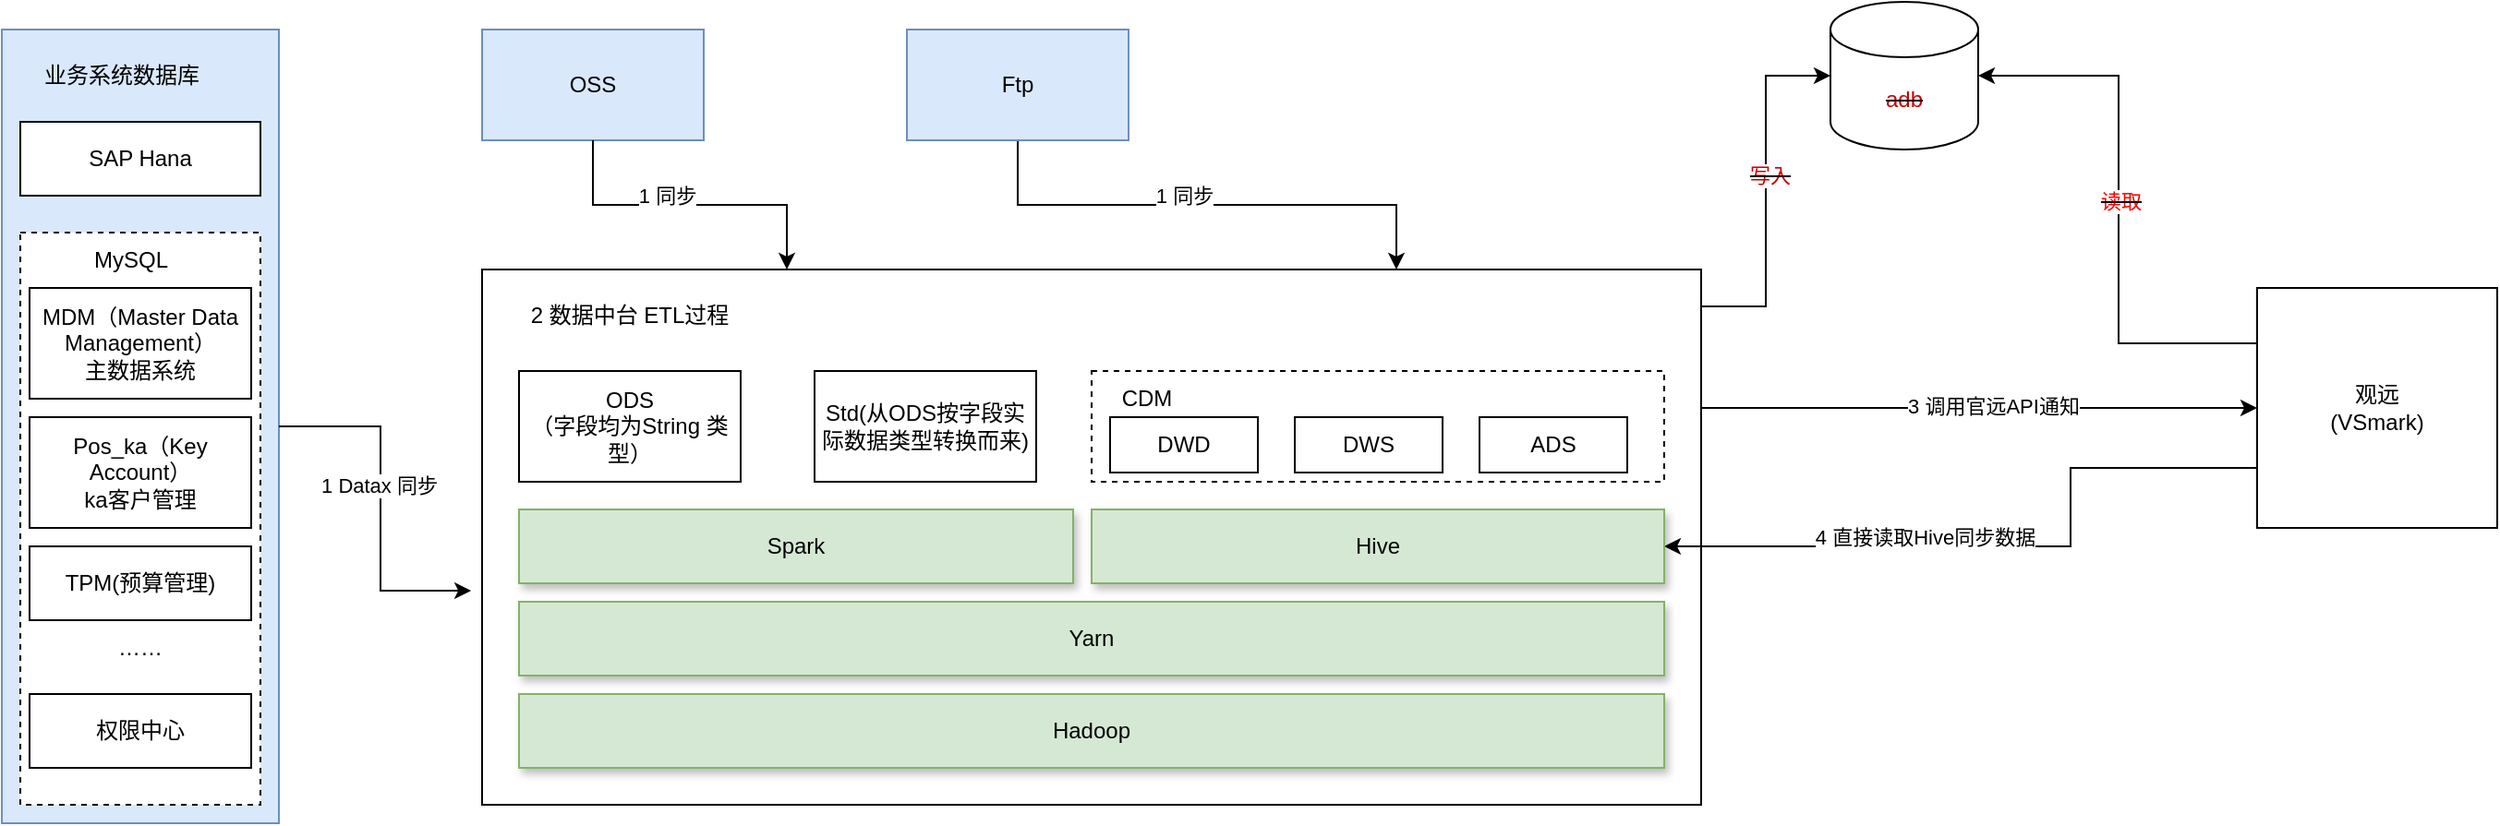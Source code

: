 <mxfile version="22.1.22" type="github">
  <diagram name="第 1 页" id="-EShnu_tk9d9TIDoHzpz">
    <mxGraphModel dx="1434" dy="772" grid="1" gridSize="10" guides="1" tooltips="1" connect="1" arrows="1" fold="1" page="1" pageScale="1" pageWidth="827" pageHeight="1169" math="0" shadow="0">
      <root>
        <mxCell id="0" />
        <mxCell id="1" parent="0" />
        <mxCell id="OW2NwJiljSmGnzwjPQtV-1" value="" style="rounded=0;whiteSpace=wrap;html=1;fillColor=#dae8fc;strokeColor=#6c8ebf;" parent="1" vertex="1">
          <mxGeometry x="20" y="150" width="150" height="430" as="geometry" />
        </mxCell>
        <mxCell id="OW2NwJiljSmGnzwjPQtV-2" value="业务系统数据库" style="text;strokeColor=none;align=center;fillColor=none;html=1;verticalAlign=middle;whiteSpace=wrap;rounded=0;" parent="1" vertex="1">
          <mxGeometry x="40" y="160" width="90" height="30" as="geometry" />
        </mxCell>
        <mxCell id="OW2NwJiljSmGnzwjPQtV-5" value="SAP Hana" style="rounded=0;whiteSpace=wrap;html=1;" parent="1" vertex="1">
          <mxGeometry x="30" y="200" width="130" height="40" as="geometry" />
        </mxCell>
        <mxCell id="OW2NwJiljSmGnzwjPQtV-6" value="" style="rounded=0;whiteSpace=wrap;html=1;dashed=1;" parent="1" vertex="1">
          <mxGeometry x="30" y="260" width="130" height="310" as="geometry" />
        </mxCell>
        <mxCell id="OW2NwJiljSmGnzwjPQtV-7" value="MySQL" style="text;strokeColor=none;align=center;fillColor=none;html=1;verticalAlign=middle;whiteSpace=wrap;rounded=0;" parent="1" vertex="1">
          <mxGeometry x="60" y="260" width="60" height="30" as="geometry" />
        </mxCell>
        <mxCell id="OW2NwJiljSmGnzwjPQtV-4" value="MDM（Master Data Management）&lt;br&gt;主数据系统" style="rounded=0;whiteSpace=wrap;html=1;" parent="1" vertex="1">
          <mxGeometry x="35" y="290" width="120" height="60" as="geometry" />
        </mxCell>
        <mxCell id="OW2NwJiljSmGnzwjPQtV-9" value="Pos_ka（Key Account）&lt;br&gt;ka客户管理" style="rounded=0;whiteSpace=wrap;html=1;" parent="1" vertex="1">
          <mxGeometry x="35" y="360" width="120" height="60" as="geometry" />
        </mxCell>
        <mxCell id="OW2NwJiljSmGnzwjPQtV-10" value="TPM(预算管理)" style="rounded=0;whiteSpace=wrap;html=1;" parent="1" vertex="1">
          <mxGeometry x="35" y="430" width="120" height="40" as="geometry" />
        </mxCell>
        <mxCell id="OW2NwJiljSmGnzwjPQtV-11" value="……" style="text;strokeColor=none;align=center;fillColor=none;html=1;verticalAlign=middle;whiteSpace=wrap;rounded=0;" parent="1" vertex="1">
          <mxGeometry x="65" y="470" width="60" height="30" as="geometry" />
        </mxCell>
        <mxCell id="OW2NwJiljSmGnzwjPQtV-12" value="权限中心" style="rounded=0;whiteSpace=wrap;html=1;" parent="1" vertex="1">
          <mxGeometry x="35" y="510" width="120" height="40" as="geometry" />
        </mxCell>
        <mxCell id="OW2NwJiljSmGnzwjPQtV-48" style="edgeStyle=orthogonalEdgeStyle;rounded=0;orthogonalLoop=1;jettySize=auto;html=1;entryX=0;entryY=0.5;entryDx=0;entryDy=0;" parent="1" source="OW2NwJiljSmGnzwjPQtV-13" target="OW2NwJiljSmGnzwjPQtV-38" edge="1">
          <mxGeometry relative="1" as="geometry">
            <Array as="points">
              <mxPoint x="1020" y="355" />
              <mxPoint x="1020" y="355" />
            </Array>
          </mxGeometry>
        </mxCell>
        <mxCell id="OW2NwJiljSmGnzwjPQtV-49" value="3 调用官远API通知" style="edgeLabel;html=1;align=center;verticalAlign=middle;resizable=0;points=[];" parent="OW2NwJiljSmGnzwjPQtV-48" vertex="1" connectable="0">
          <mxGeometry x="0.05" y="1" relative="1" as="geometry">
            <mxPoint as="offset" />
          </mxGeometry>
        </mxCell>
        <mxCell id="OW2NwJiljSmGnzwjPQtV-13" value="" style="rounded=0;whiteSpace=wrap;html=1;" parent="1" vertex="1">
          <mxGeometry x="280" y="280" width="660" height="290" as="geometry" />
        </mxCell>
        <mxCell id="OW2NwJiljSmGnzwjPQtV-14" style="edgeStyle=orthogonalEdgeStyle;rounded=0;orthogonalLoop=1;jettySize=auto;html=1;entryX=-0.009;entryY=0.6;entryDx=0;entryDy=0;entryPerimeter=0;" parent="1" source="OW2NwJiljSmGnzwjPQtV-1" target="OW2NwJiljSmGnzwjPQtV-13" edge="1">
          <mxGeometry relative="1" as="geometry" />
        </mxCell>
        <mxCell id="OW2NwJiljSmGnzwjPQtV-31" value="1 Datax 同步" style="edgeLabel;html=1;align=center;verticalAlign=middle;resizable=0;points=[];" parent="OW2NwJiljSmGnzwjPQtV-14" vertex="1" connectable="0">
          <mxGeometry x="-0.105" y="-1" relative="1" as="geometry">
            <mxPoint as="offset" />
          </mxGeometry>
        </mxCell>
        <mxCell id="OW2NwJiljSmGnzwjPQtV-16" value="OSS" style="rounded=0;whiteSpace=wrap;html=1;fillColor=#dae8fc;strokeColor=#6c8ebf;" parent="1" vertex="1">
          <mxGeometry x="280" y="150" width="120" height="60" as="geometry" />
        </mxCell>
        <mxCell id="OW2NwJiljSmGnzwjPQtV-19" style="edgeStyle=orthogonalEdgeStyle;rounded=0;orthogonalLoop=1;jettySize=auto;html=1;entryX=0.75;entryY=0;entryDx=0;entryDy=0;" parent="1" source="OW2NwJiljSmGnzwjPQtV-17" target="OW2NwJiljSmGnzwjPQtV-13" edge="1">
          <mxGeometry relative="1" as="geometry" />
        </mxCell>
        <mxCell id="OW2NwJiljSmGnzwjPQtV-33" value="1 同步" style="edgeLabel;html=1;align=center;verticalAlign=middle;resizable=0;points=[];" parent="OW2NwJiljSmGnzwjPQtV-19" vertex="1" connectable="0">
          <mxGeometry x="-0.236" relative="1" as="geometry">
            <mxPoint x="20" y="-5" as="offset" />
          </mxGeometry>
        </mxCell>
        <mxCell id="OW2NwJiljSmGnzwjPQtV-17" value="Ftp" style="rounded=0;whiteSpace=wrap;html=1;fillColor=#dae8fc;strokeColor=#6c8ebf;" parent="1" vertex="1">
          <mxGeometry x="510" y="150" width="120" height="60" as="geometry" />
        </mxCell>
        <mxCell id="OW2NwJiljSmGnzwjPQtV-18" style="edgeStyle=orthogonalEdgeStyle;rounded=0;orthogonalLoop=1;jettySize=auto;html=1;entryX=0.25;entryY=0;entryDx=0;entryDy=0;" parent="1" source="OW2NwJiljSmGnzwjPQtV-16" target="OW2NwJiljSmGnzwjPQtV-13" edge="1">
          <mxGeometry relative="1" as="geometry" />
        </mxCell>
        <mxCell id="OW2NwJiljSmGnzwjPQtV-32" value="1 同步" style="edgeLabel;html=1;align=center;verticalAlign=middle;resizable=0;points=[];" parent="OW2NwJiljSmGnzwjPQtV-18" vertex="1" connectable="0">
          <mxGeometry x="-0.029" y="-2" relative="1" as="geometry">
            <mxPoint x="-10" y="-7" as="offset" />
          </mxGeometry>
        </mxCell>
        <mxCell id="OW2NwJiljSmGnzwjPQtV-20" value="ODS&lt;br&gt;（字段均为String 类型）" style="rounded=0;whiteSpace=wrap;html=1;" parent="1" vertex="1">
          <mxGeometry x="300" y="335" width="120" height="60" as="geometry" />
        </mxCell>
        <mxCell id="OW2NwJiljSmGnzwjPQtV-21" value="2 数据中台 ETL过程" style="text;strokeColor=none;align=center;fillColor=none;html=1;verticalAlign=middle;whiteSpace=wrap;rounded=0;" parent="1" vertex="1">
          <mxGeometry x="295" y="290" width="130" height="30" as="geometry" />
        </mxCell>
        <mxCell id="OW2NwJiljSmGnzwjPQtV-22" value="Std(从ODS按字段实际数据类型转换而来)" style="rounded=0;whiteSpace=wrap;html=1;" parent="1" vertex="1">
          <mxGeometry x="460" y="335" width="120" height="60" as="geometry" />
        </mxCell>
        <mxCell id="OW2NwJiljSmGnzwjPQtV-23" value="" style="rounded=0;whiteSpace=wrap;html=1;dashed=1;" parent="1" vertex="1">
          <mxGeometry x="610" y="335" width="310" height="60" as="geometry" />
        </mxCell>
        <mxCell id="OW2NwJiljSmGnzwjPQtV-24" value="CDM" style="text;strokeColor=none;align=center;fillColor=none;html=1;verticalAlign=middle;whiteSpace=wrap;rounded=0;" parent="1" vertex="1">
          <mxGeometry x="620" y="335" width="40" height="30" as="geometry" />
        </mxCell>
        <mxCell id="OW2NwJiljSmGnzwjPQtV-25" value="DWD" style="rounded=0;whiteSpace=wrap;html=1;" parent="1" vertex="1">
          <mxGeometry x="620" y="360" width="80" height="30" as="geometry" />
        </mxCell>
        <mxCell id="OW2NwJiljSmGnzwjPQtV-26" value="DWS" style="rounded=0;whiteSpace=wrap;html=1;" parent="1" vertex="1">
          <mxGeometry x="720" y="360" width="80" height="30" as="geometry" />
        </mxCell>
        <mxCell id="OW2NwJiljSmGnzwjPQtV-27" value="ADS" style="rounded=0;whiteSpace=wrap;html=1;" parent="1" vertex="1">
          <mxGeometry x="820" y="360" width="80" height="30" as="geometry" />
        </mxCell>
        <mxCell id="OW2NwJiljSmGnzwjPQtV-30" value="&lt;strike&gt;&lt;font color=&quot;#cc0000&quot;&gt;adb&lt;/font&gt;&lt;/strike&gt;" style="shape=cylinder3;whiteSpace=wrap;html=1;boundedLbl=1;backgroundOutline=1;size=15;" parent="1" vertex="1">
          <mxGeometry x="1010" y="135" width="80" height="80" as="geometry" />
        </mxCell>
        <mxCell id="OW2NwJiljSmGnzwjPQtV-34" style="edgeStyle=orthogonalEdgeStyle;rounded=0;orthogonalLoop=1;jettySize=auto;html=1;entryX=0;entryY=0.5;entryDx=0;entryDy=0;entryPerimeter=0;" parent="1" source="OW2NwJiljSmGnzwjPQtV-13" target="OW2NwJiljSmGnzwjPQtV-30" edge="1">
          <mxGeometry relative="1" as="geometry">
            <Array as="points">
              <mxPoint x="975" y="300" />
              <mxPoint x="975" y="175" />
            </Array>
          </mxGeometry>
        </mxCell>
        <mxCell id="OW2NwJiljSmGnzwjPQtV-37" value="&lt;strike&gt;&lt;font color=&quot;#cc0000&quot;&gt;写入&lt;/font&gt;&lt;/strike&gt;" style="edgeLabel;html=1;align=center;verticalAlign=middle;resizable=0;points=[];" parent="OW2NwJiljSmGnzwjPQtV-34" vertex="1" connectable="0">
          <mxGeometry x="0.087" y="-2" relative="1" as="geometry">
            <mxPoint as="offset" />
          </mxGeometry>
        </mxCell>
        <mxCell id="OW2NwJiljSmGnzwjPQtV-46" style="edgeStyle=orthogonalEdgeStyle;rounded=0;orthogonalLoop=1;jettySize=auto;html=1;entryX=1;entryY=0.5;entryDx=0;entryDy=0;exitX=0;exitY=0.75;exitDx=0;exitDy=0;" parent="1" source="OW2NwJiljSmGnzwjPQtV-38" target="OW2NwJiljSmGnzwjPQtV-44" edge="1">
          <mxGeometry relative="1" as="geometry">
            <Array as="points">
              <mxPoint x="1140" y="388" />
              <mxPoint x="1140" y="430" />
            </Array>
          </mxGeometry>
        </mxCell>
        <mxCell id="OW2NwJiljSmGnzwjPQtV-47" value="4 直接读取Hive同步数据" style="edgeLabel;html=1;align=center;verticalAlign=middle;resizable=0;points=[];" parent="OW2NwJiljSmGnzwjPQtV-46" vertex="1" connectable="0">
          <mxGeometry x="0.076" y="-4" relative="1" as="geometry">
            <mxPoint x="-27" y="-1" as="offset" />
          </mxGeometry>
        </mxCell>
        <mxCell id="OW2NwJiljSmGnzwjPQtV-38" value="观远&lt;br&gt;(VSmark)" style="whiteSpace=wrap;html=1;aspect=fixed;" parent="1" vertex="1">
          <mxGeometry x="1241" y="290" width="130" height="130" as="geometry" />
        </mxCell>
        <mxCell id="OW2NwJiljSmGnzwjPQtV-39" style="edgeStyle=orthogonalEdgeStyle;rounded=0;orthogonalLoop=1;jettySize=auto;html=1;entryX=1;entryY=0.5;entryDx=0;entryDy=0;entryPerimeter=0;" parent="1" source="OW2NwJiljSmGnzwjPQtV-38" target="OW2NwJiljSmGnzwjPQtV-30" edge="1">
          <mxGeometry relative="1" as="geometry">
            <Array as="points">
              <mxPoint x="1166" y="320" />
              <mxPoint x="1166" y="175" />
            </Array>
          </mxGeometry>
        </mxCell>
        <mxCell id="OW2NwJiljSmGnzwjPQtV-40" value="&lt;strike&gt;&lt;font color=&quot;#ff0000&quot;&gt;读取&lt;/font&gt;&lt;/strike&gt;" style="edgeLabel;html=1;align=center;verticalAlign=middle;resizable=0;points=[];" parent="OW2NwJiljSmGnzwjPQtV-39" vertex="1" connectable="0">
          <mxGeometry x="0.03" relative="1" as="geometry">
            <mxPoint x="1" as="offset" />
          </mxGeometry>
        </mxCell>
        <mxCell id="OW2NwJiljSmGnzwjPQtV-42" value="Hadoop" style="rounded=0;whiteSpace=wrap;html=1;fillColor=#d5e8d4;strokeColor=#82b366;shadow=1;" parent="1" vertex="1">
          <mxGeometry x="300" y="510" width="620" height="40" as="geometry" />
        </mxCell>
        <mxCell id="OW2NwJiljSmGnzwjPQtV-43" value="Spark" style="rounded=0;whiteSpace=wrap;html=1;fillColor=#d5e8d4;strokeColor=#82b366;shadow=1;" parent="1" vertex="1">
          <mxGeometry x="300" y="410" width="300" height="40" as="geometry" />
        </mxCell>
        <mxCell id="OW2NwJiljSmGnzwjPQtV-44" value="Hive" style="rounded=0;whiteSpace=wrap;html=1;fillColor=#d5e8d4;strokeColor=#82b366;shadow=1;" parent="1" vertex="1">
          <mxGeometry x="610" y="410" width="310" height="40" as="geometry" />
        </mxCell>
        <mxCell id="OW2NwJiljSmGnzwjPQtV-45" value="Yarn" style="rounded=0;whiteSpace=wrap;html=1;fillColor=#d5e8d4;strokeColor=#82b366;shadow=1;" parent="1" vertex="1">
          <mxGeometry x="300" y="460" width="620" height="40" as="geometry" />
        </mxCell>
      </root>
    </mxGraphModel>
  </diagram>
</mxfile>
